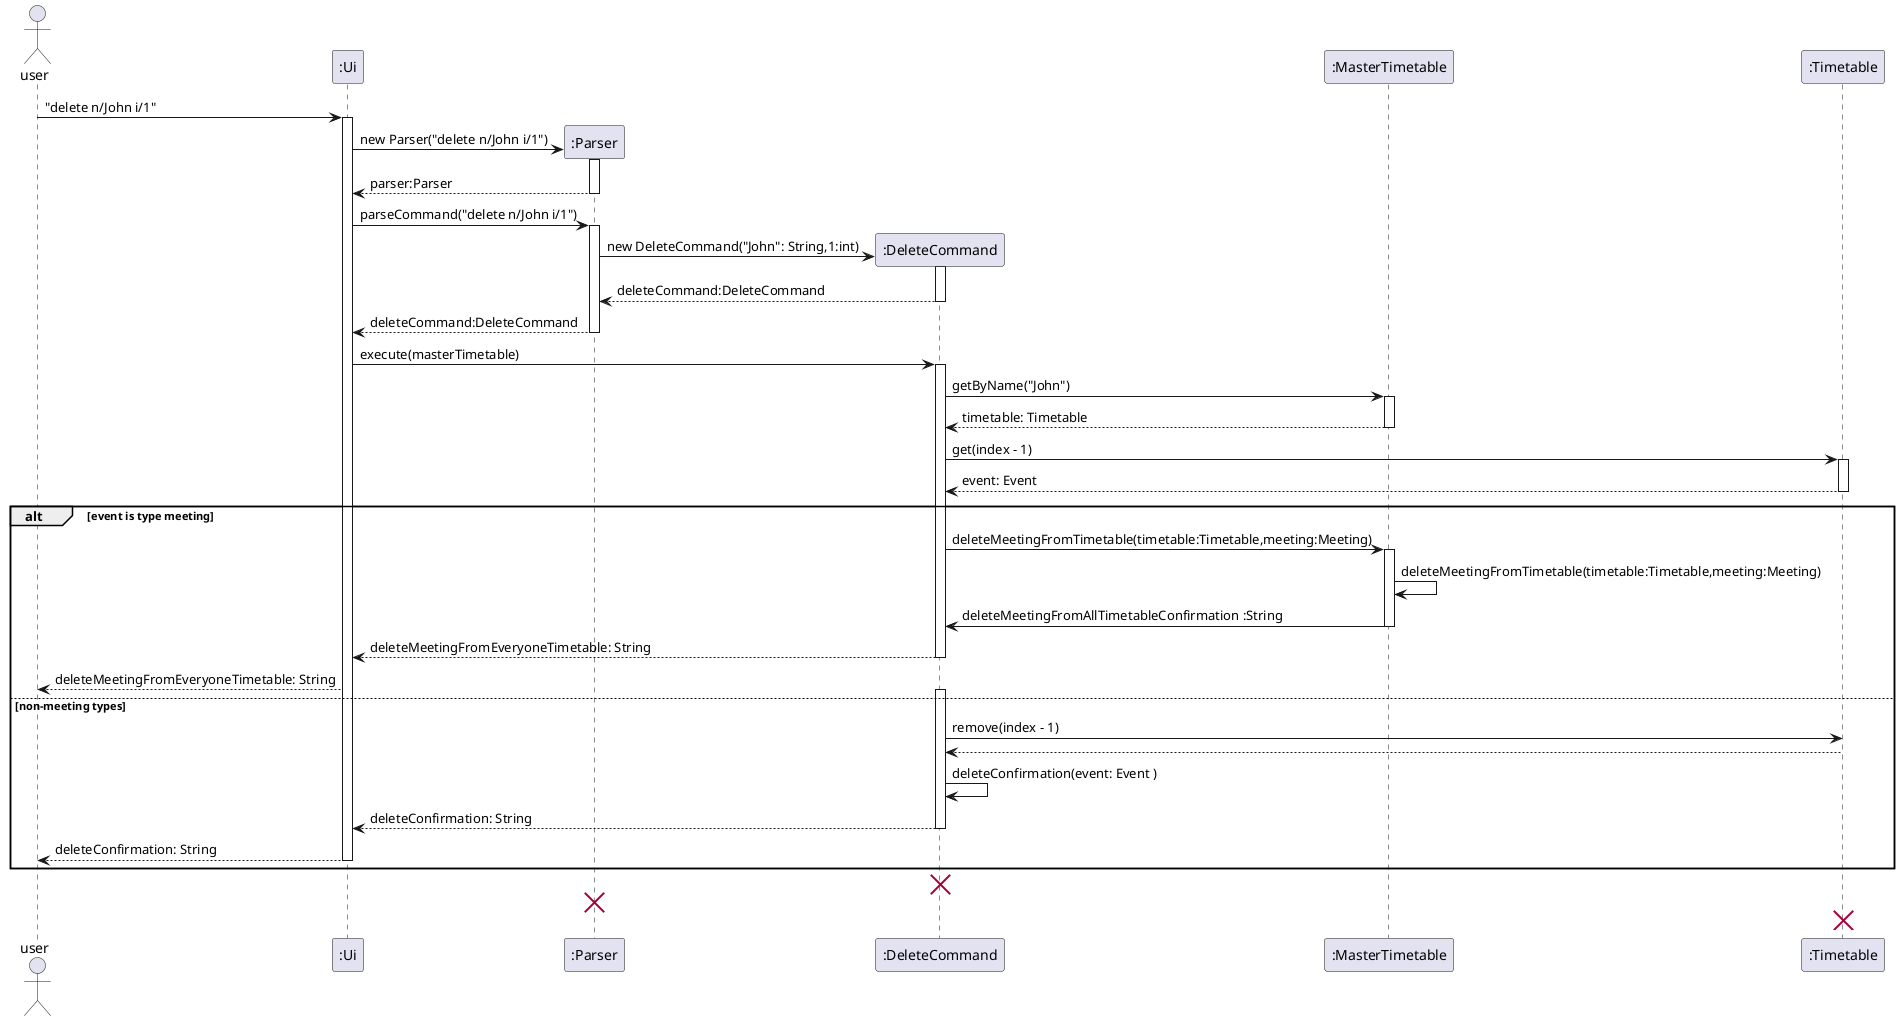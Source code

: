 @startuml
actor user

user -> ":Ui" ++ : "delete n/John i/1"
create ":Parser"
":Ui" -> ":Parser" ++: new Parser("delete n/John i/1")
":Parser" --> ":Ui" --: parser:Parser
":Ui" -> ":Parser" ++: parseCommand("delete n/John i/1")
create ":DeleteCommand"
":Parser" -> ":DeleteCommand" ++: new DeleteCommand("John": String,1:int)
":DeleteCommand" --> ":Parser" --: deleteCommand:DeleteCommand
":Parser" --> ":Ui" --: deleteCommand:DeleteCommand
":Ui" -> ":DeleteCommand" ++: execute(masterTimetable)
":DeleteCommand" -> ":MasterTimetable" ++: getByName("John")
":MasterTimetable" --> ":DeleteCommand" -- : timetable: Timetable
":DeleteCommand" -> ":Timetable" ++: get(index - 1)
":Timetable" --> ":DeleteCommand" -- : event: Event
alt event is type meeting
":DeleteCommand" -> ":MasterTimetable" ++: deleteMeetingFromTimetable(timetable:Timetable,meeting:Meeting)
":MasterTimetable" -> ":MasterTimetable" : deleteMeetingFromTimetable(timetable:Timetable,meeting:Meeting)
":MasterTimetable" -> ":DeleteCommand" --: deleteMeetingFromAllTimetableConfirmation :String
":DeleteCommand" --> ":Ui" --: deleteMeetingFromEveryoneTimetable: String
":Ui" --> "user" : deleteMeetingFromEveryoneTimetable: String

else non-meeting types
activate ":DeleteCommand"
":DeleteCommand" -> ":Timetable" : remove(index - 1)
":Timetable" --> ":DeleteCommand" --:
":DeleteCommand" -> ":DeleteCommand" : deleteConfirmation(event: Event )
":DeleteCommand" --> ":Ui" --: deleteConfirmation: String
":Ui" --> "user" --: deleteConfirmation: String
end
destroy ":DeleteCommand"
destroy ":Parser"
destroy ":Timetable"

@enduml